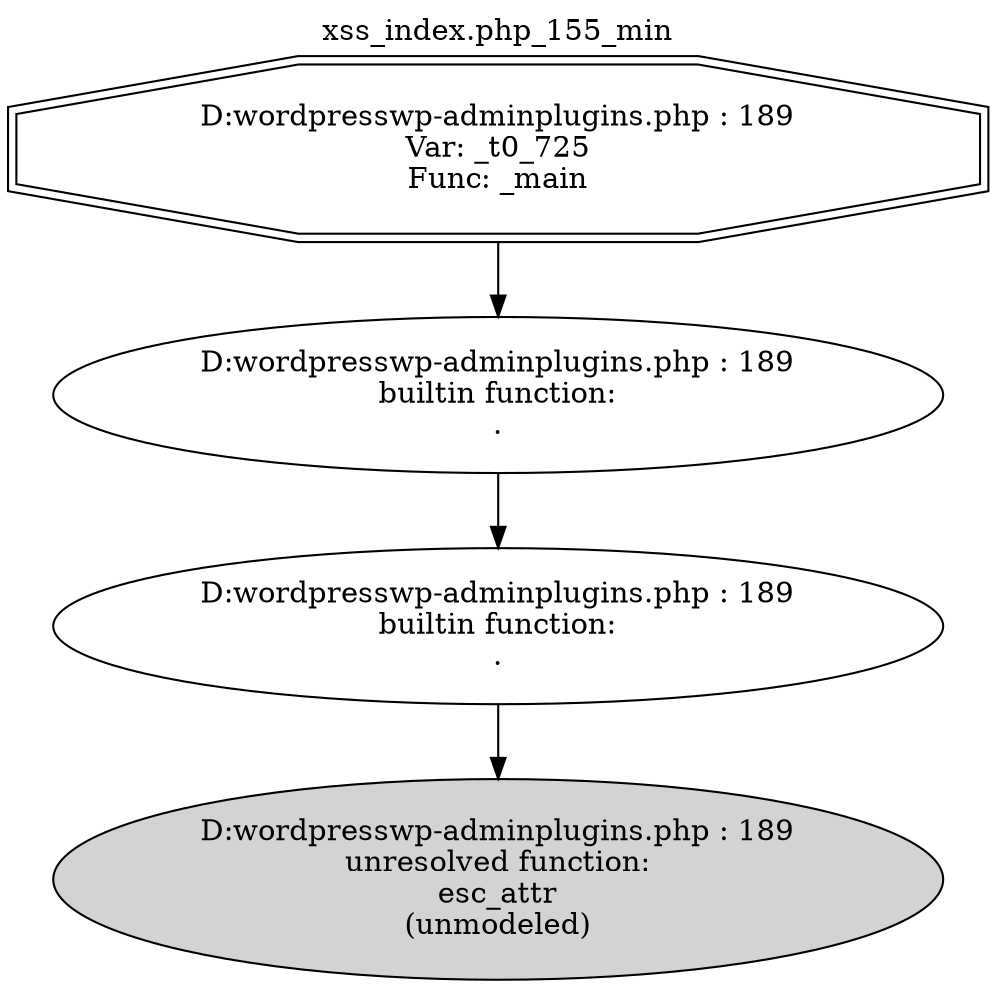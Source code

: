digraph cfg {
  label="xss_index.php_155_min";
  labelloc=t;
  n1 [shape=doubleoctagon, label="D:\wordpress\wp-admin\plugins.php : 189\nVar: _t0_725\nFunc: _main\n"];
  n2 [shape=ellipse, label="D:\wordpress\wp-admin\plugins.php : 189\nbuiltin function:\n.\n"];
  n3 [shape=ellipse, label="D:\wordpress\wp-admin\plugins.php : 189\nbuiltin function:\n.\n"];
  n4 [shape=ellipse, label="D:\wordpress\wp-admin\plugins.php : 189\nunresolved function:\nesc_attr\n(unmodeled)\n",style=filled];
  n1 -> n2;
  n2 -> n3;
  n3 -> n4;
}

